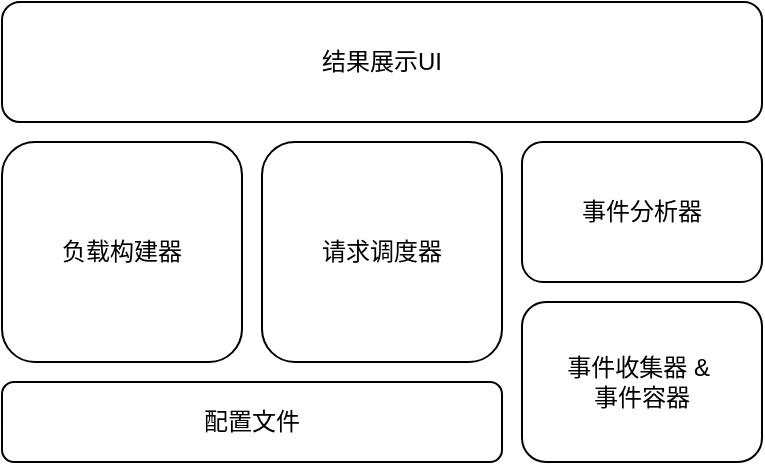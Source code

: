 <mxfile version="12.4.2" type="device" pages="1"><diagram id="b2eBXox8plBjUCn9TC9v" name="系统结构 - 顶层结构图"><mxGraphModel dx="946" dy="725" grid="1" gridSize="10" guides="1" tooltips="1" connect="1" arrows="1" fold="1" page="1" pageScale="1" pageWidth="1169" pageHeight="827" math="0" shadow="0"><root><mxCell id="0"/><mxCell id="1" parent="0"/><mxCell id="t5dgOPutFQCE3Y2eGbRl-1" value="配置文件" style="rounded=1;whiteSpace=wrap;html=1;" vertex="1" parent="1"><mxGeometry x="320" y="360" width="250" height="40" as="geometry"/></mxCell><mxCell id="t5dgOPutFQCE3Y2eGbRl-2" value="负载构建器" style="rounded=1;whiteSpace=wrap;html=1;" vertex="1" parent="1"><mxGeometry x="320" y="240" width="120" height="110" as="geometry"/></mxCell><mxCell id="t5dgOPutFQCE3Y2eGbRl-3" value="请求调度器" style="rounded=1;whiteSpace=wrap;html=1;" vertex="1" parent="1"><mxGeometry x="450" y="240" width="120" height="110" as="geometry"/></mxCell><mxCell id="t5dgOPutFQCE3Y2eGbRl-5" value="事件收集器 &amp;amp;&amp;nbsp;&lt;br&gt;事件容器" style="rounded=1;whiteSpace=wrap;html=1;" vertex="1" parent="1"><mxGeometry x="580" y="320" width="120" height="80" as="geometry"/></mxCell><mxCell id="t5dgOPutFQCE3Y2eGbRl-6" value="事件分析器" style="rounded=1;whiteSpace=wrap;html=1;" vertex="1" parent="1"><mxGeometry x="580" y="240" width="120" height="70" as="geometry"/></mxCell><mxCell id="t5dgOPutFQCE3Y2eGbRl-8" value="结果展示UI" style="rounded=1;whiteSpace=wrap;html=1;" vertex="1" parent="1"><mxGeometry x="320" y="170" width="380" height="60" as="geometry"/></mxCell></root></mxGraphModel></diagram></mxfile>